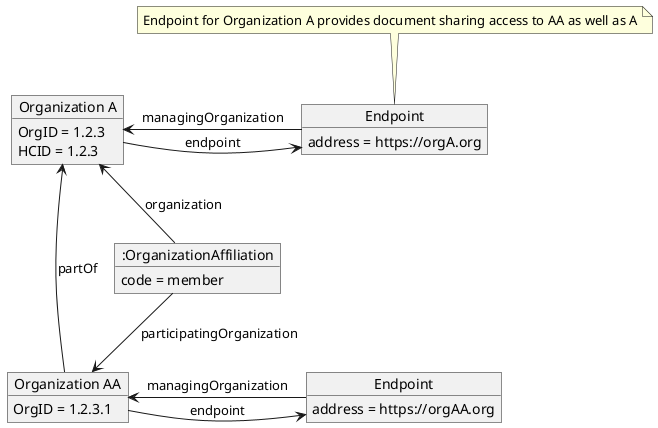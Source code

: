 @startuml dir-endpoint-to-child-hierarchy
hide footbox

object "Organization A" as OrganizationA
OrganizationA : OrgID = 1.2.3
OrganizationA : HCID = 1.2.3
object "Organization AA" as OrganizationAA
OrganizationAA : OrgID = 1.2.3.1
object "Endpoint" as EndpointA
EndpointA : address = https://orgA.org
object "Endpoint" as EndpointAA
EndpointAA : address = https://orgAA.org

OrganizationA <-- OrganizationAA : partOf
EndpointA <-- OrganizationA : endpoint
OrganizationA <- EndpointA : managingOrganization

EndpointAA <-l- OrganizationAA : endpoint
OrganizationAA <- EndpointAA : managingOrganization

object ":OrganizationAffiliation" as OrgAff
OrgAff : code = member
OrgAff --> OrganizationAA : participatingOrganization
OrganizationA <-- OrgAff : organization

note "Endpoint for Organization A provides document sharing access to AA as well as A" as N1
N1 .. EndpointA

@enduml
